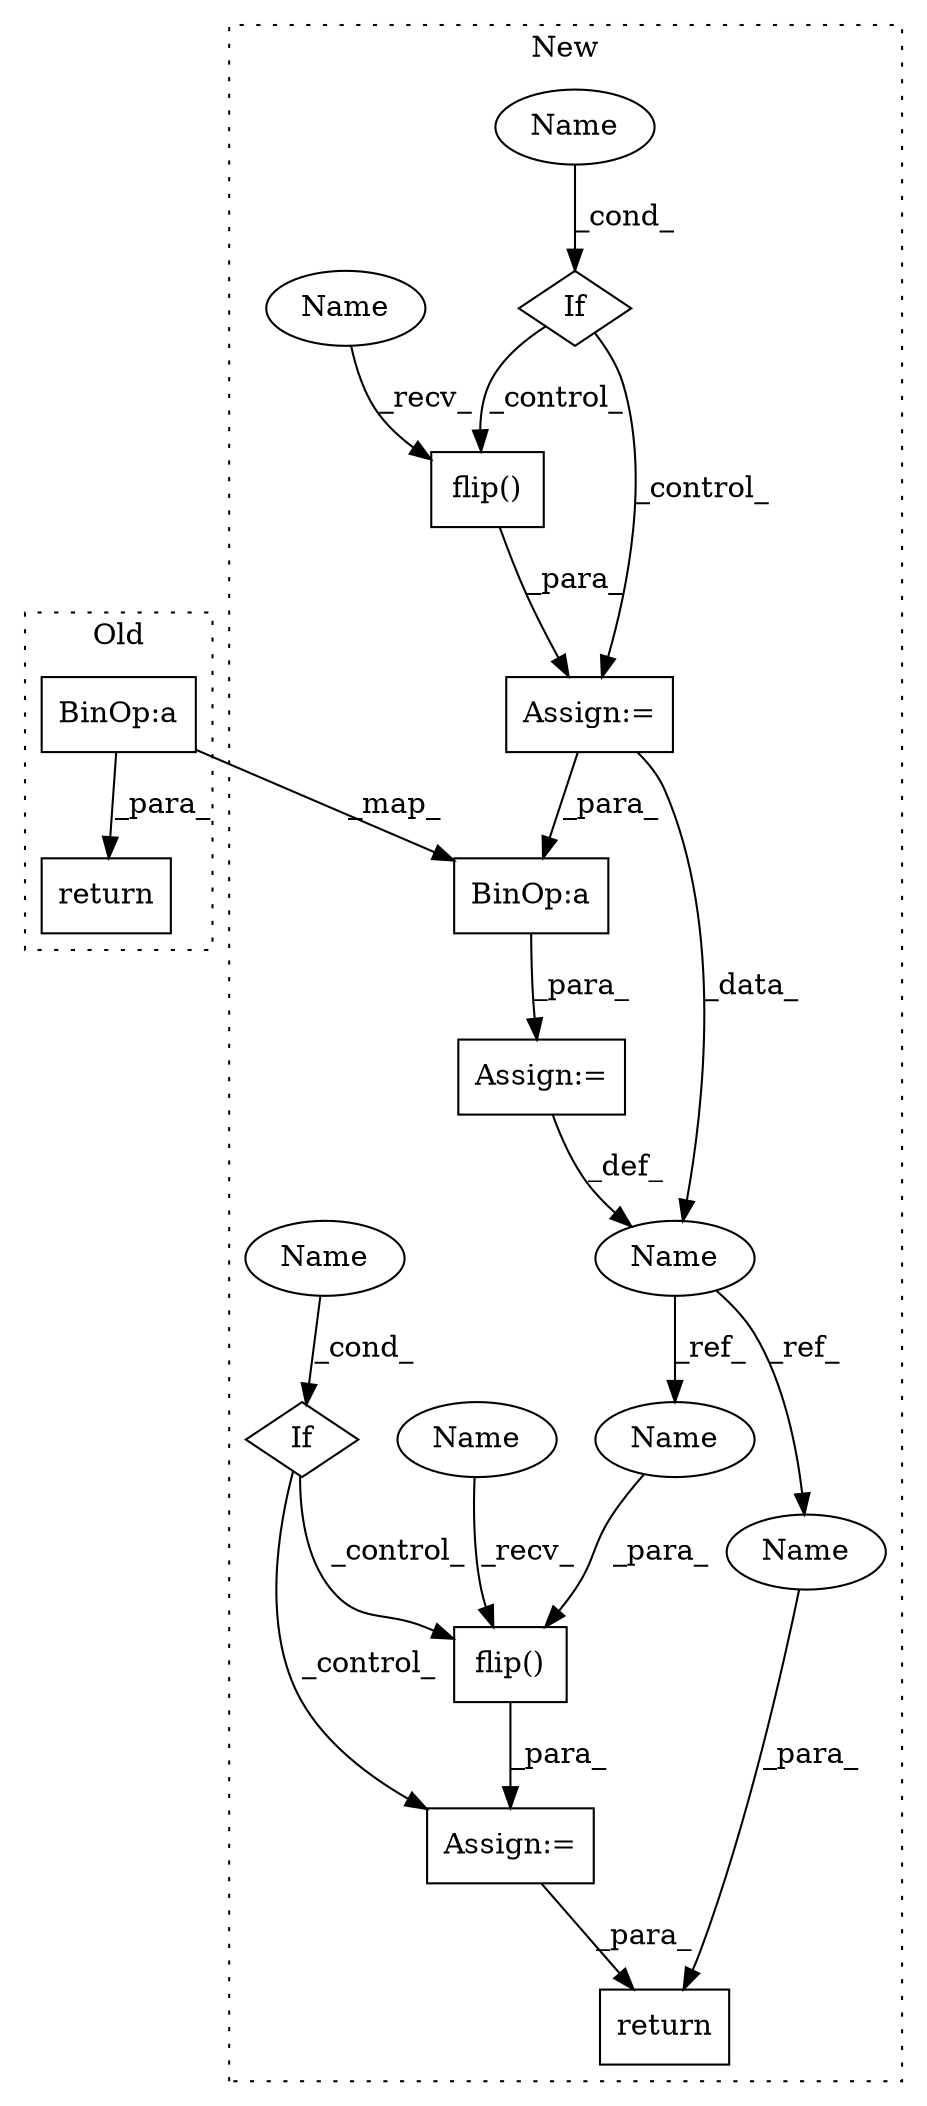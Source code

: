 digraph G {
subgraph cluster0 {
1 [label="return" a="93" s="2563" l="7" shape="box"];
11 [label="BinOp:a" a="82" s="2573" l="3" shape="box"];
label = "Old";
style="dotted";
}
subgraph cluster1 {
2 [label="flip()" a="75" s="2481,2493" l="11,14" shape="box"];
3 [label="Assign:=" a="68" s="2707" l="3" shape="box"];
4 [label="Assign:=" a="68" s="2770" l="3" shape="box"];
5 [label="Assign:=" a="68" s="2478" l="3" shape="box"];
6 [label="return" a="93" s="2811" l="7" shape="box"];
7 [label="If" a="96" s="2444" l="3" shape="diamond"];
8 [label="Name" a="87" s="2704" l="3" shape="ellipse"];
9 [label="flip()" a="75" s="2773,2787" l="11,14" shape="box"];
10 [label="If" a="96" s="2734" l="3" shape="diamond"];
12 [label="BinOp:a" a="82" s="2713" l="3" shape="box"];
13 [label="Name" a="87" s="2447" l="16" shape="ellipse"];
14 [label="Name" a="87" s="2737" l="16" shape="ellipse"];
15 [label="Name" a="87" s="2818" l="3" shape="ellipse"];
16 [label="Name" a="87" s="2784" l="3" shape="ellipse"];
17 [label="Name" a="87" s="2481" l="5" shape="ellipse"];
18 [label="Name" a="87" s="2773" l="5" shape="ellipse"];
label = "New";
style="dotted";
}
2 -> 5 [label="_para_"];
3 -> 8 [label="_def_"];
4 -> 6 [label="_para_"];
5 -> 8 [label="_data_"];
5 -> 12 [label="_para_"];
7 -> 5 [label="_control_"];
7 -> 2 [label="_control_"];
8 -> 16 [label="_ref_"];
8 -> 15 [label="_ref_"];
9 -> 4 [label="_para_"];
10 -> 9 [label="_control_"];
10 -> 4 [label="_control_"];
11 -> 1 [label="_para_"];
11 -> 12 [label="_map_"];
12 -> 3 [label="_para_"];
13 -> 7 [label="_cond_"];
14 -> 10 [label="_cond_"];
15 -> 6 [label="_para_"];
16 -> 9 [label="_para_"];
17 -> 2 [label="_recv_"];
18 -> 9 [label="_recv_"];
}
